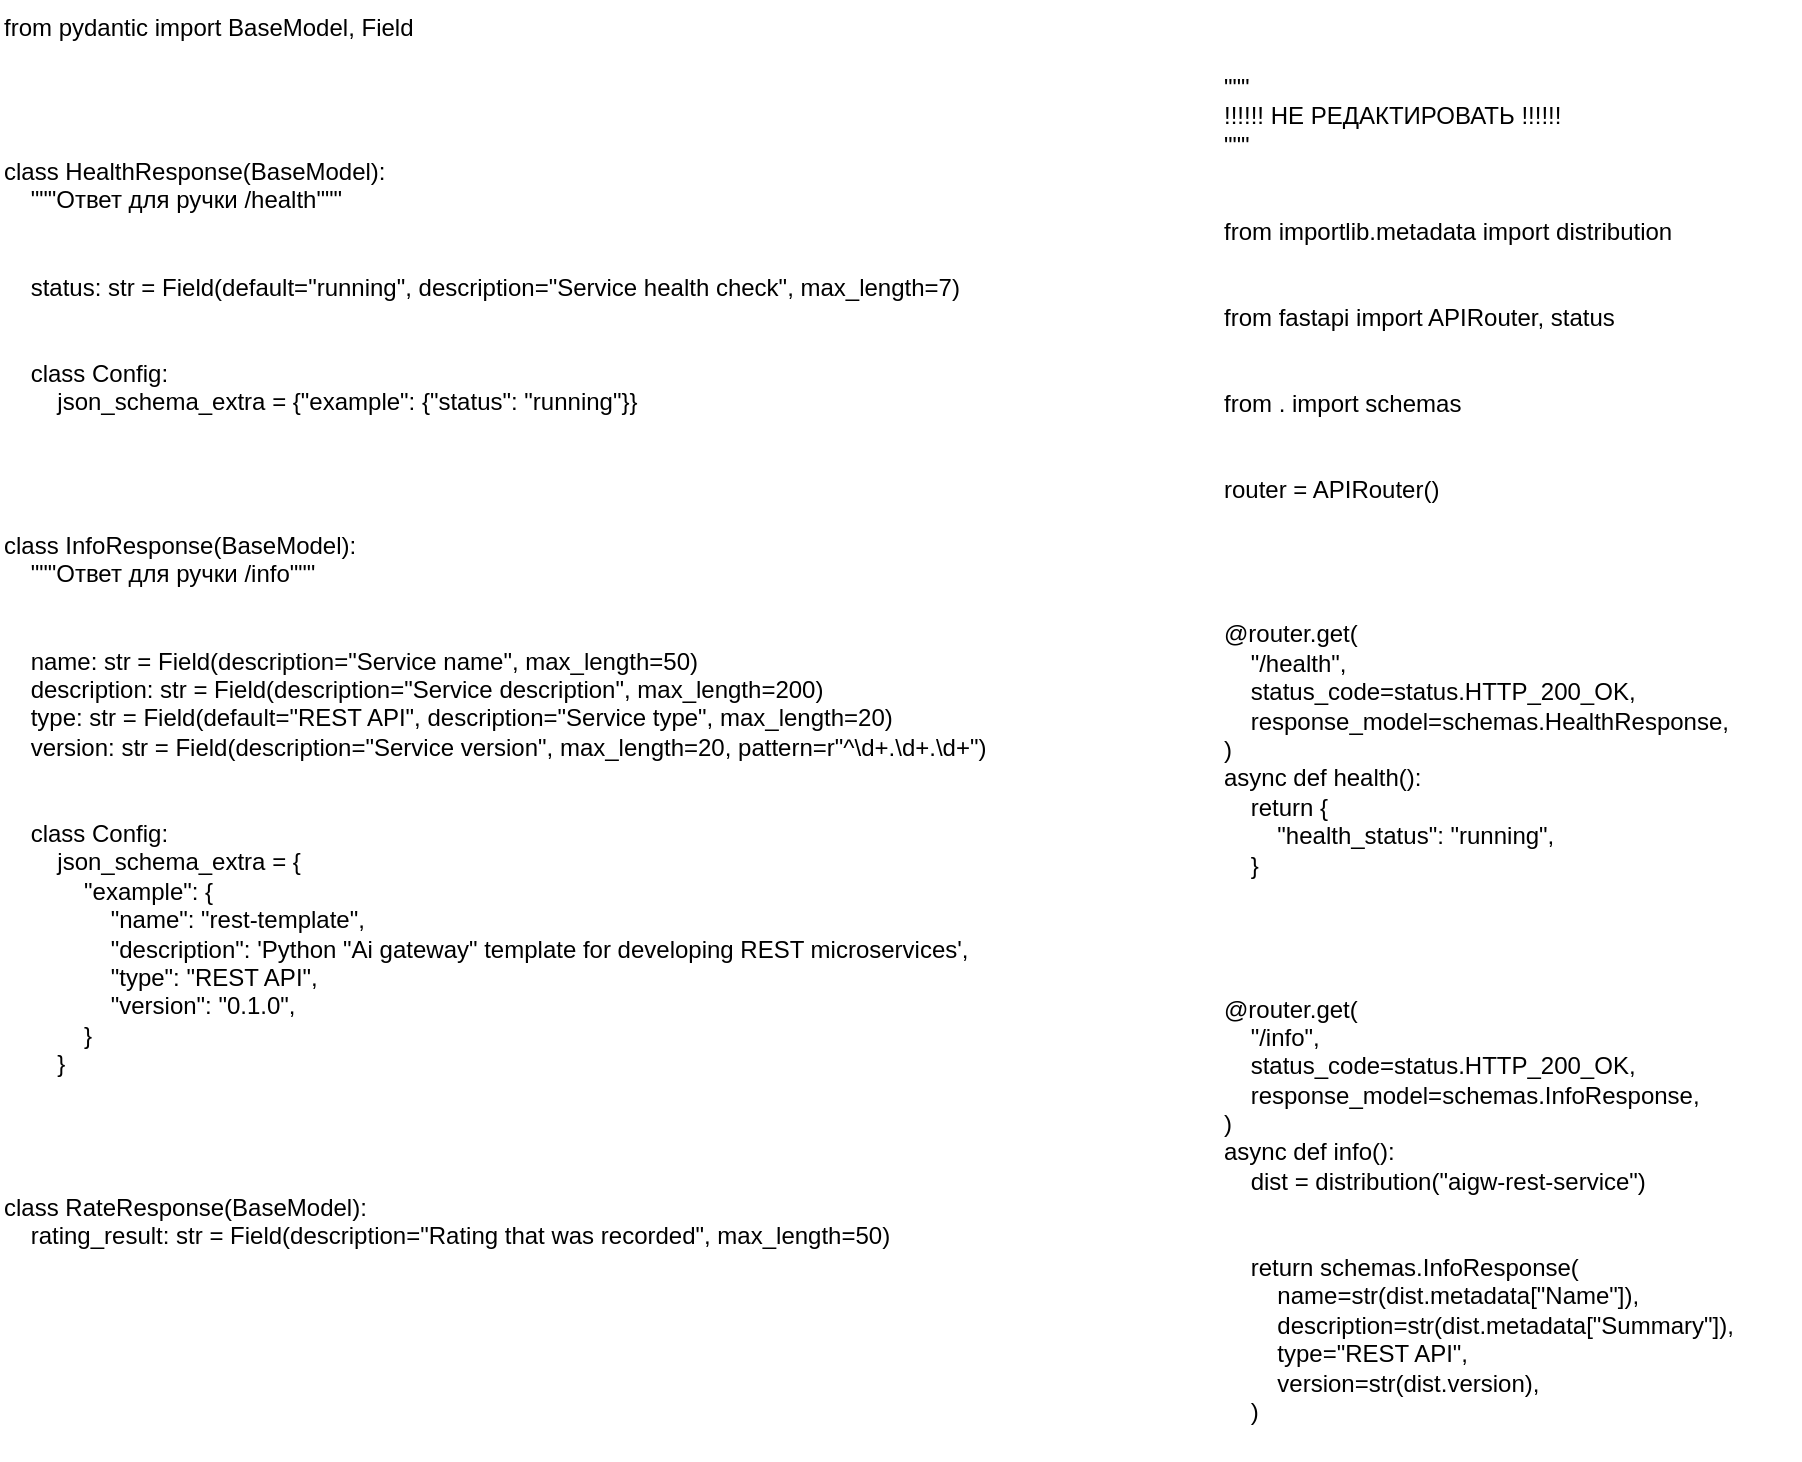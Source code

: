 <mxfile version="27.2.0">
  <diagram name="Страница — 1" id="WULPb32uHRo-QUS4CWuH">
    <mxGraphModel dx="1372" dy="743" grid="1" gridSize="10" guides="1" tooltips="1" connect="1" arrows="1" fold="1" page="1" pageScale="1" pageWidth="3300" pageHeight="4681" math="0" shadow="0">
      <root>
        <mxCell id="0" />
        <mxCell id="1" parent="0" />
        <mxCell id="SYt-TXJ_Hw24SwqiqHZK-9" value="from pydantic import BaseModel, Field&#xa;&#xa;&#xa;&#xa;&#xa;class HealthResponse(BaseModel):&#xa;    &quot;&quot;&quot;Ответ для ручки /health&quot;&quot;&quot;&#xa;&#xa;&#xa;    status: str = Field(default=&quot;running&quot;, description=&quot;Service health check&quot;, max_length=7)&#xa;&#xa;&#xa;    class Config:&#xa;        json_schema_extra = {&quot;example&quot;: {&quot;status&quot;: &quot;running&quot;}}&#xa;&#xa;&#xa;&#xa;&#xa;class InfoResponse(BaseModel):&#xa;    &quot;&quot;&quot;Ответ для ручки /info&quot;&quot;&quot;&#xa;&#xa;&#xa;    name: str = Field(description=&quot;Service name&quot;, max_length=50)&#xa;    description: str = Field(description=&quot;Service description&quot;, max_length=200)&#xa;    type: str = Field(default=&quot;REST API&quot;, description=&quot;Service type&quot;, max_length=20)&#xa;    version: str = Field(description=&quot;Service version&quot;, max_length=20, pattern=r&quot;^\d+.\d+.\d+&quot;)&#xa;&#xa;&#xa;    class Config:&#xa;        json_schema_extra = {&#xa;            &quot;example&quot;: {&#xa;                &quot;name&quot;: &quot;rest-template&quot;,&#xa;                &quot;description&quot;: &#39;Python &quot;Ai gateway&quot; template for developing REST microservices&#39;,&#xa;                &quot;type&quot;: &quot;REST API&quot;,&#xa;                &quot;version&quot;: &quot;0.1.0&quot;,&#xa;            }&#xa;        }&#xa;&#xa;&#xa;&#xa;&#xa;class RateResponse(BaseModel):&#xa;    rating_result: str = Field(description=&quot;Rating that was recorded&quot;, max_length=50)" style="text;whiteSpace=wrap;" vertex="1" parent="1">
          <mxGeometry x="40" y="40" width="520" height="640" as="geometry" />
        </mxCell>
        <UserObject label="&quot;&quot;&quot;&#xa;!!!!!! НЕ РЕДАКТИРОВАТЬ !!!!!!&#xa;&quot;&quot;&quot;&#xa;&#xa;&#xa;from importlib.metadata import distribution&#xa;&#xa;&#xa;from fastapi import APIRouter, status&#xa;&#xa;&#xa;from . import schemas&#xa;&#xa;&#xa;router = APIRouter()&#xa;&#xa;&#xa;&#xa;&#xa;@router.get(&#xa;    &quot;/health&quot;,&#xa;    status_code=status.HTTP_200_OK,&#xa;    response_model=schemas.HealthResponse,&#xa;)&#xa;async def health():&#xa;    return {&#xa;        &quot;health_status&quot;: &quot;running&quot;,&#xa;    }&#xa;&#xa;&#xa;&#xa;&#xa;@router.get(&#xa;    &quot;/info&quot;,&#xa;    status_code=status.HTTP_200_OK,&#xa;    response_model=schemas.InfoResponse,&#xa;)&#xa;async def info():&#xa;    dist = distribution(&quot;aigw-rest-service&quot;)&#xa;&#xa;&#xa;    return schemas.InfoResponse(&#xa;        name=str(dist.metadata[&quot;Name&quot;]),&#xa;        description=str(dist.metadata[&quot;Summary&quot;]),&#xa;        type=&quot;REST API&quot;,&#xa;        version=str(dist.version),&#xa;    )" link="&quot;&quot;&quot;&#xa;!!!!!! НЕ РЕДАКТИРОВАТЬ !!!!!!&#xa;&quot;&quot;&quot;&#xa;&#xa;&#xa;from importlib.metadata import distribution&#xa;&#xa;&#xa;from fastapi import APIRouter, status&#xa;&#xa;&#xa;from . import schemas&#xa;&#xa;&#xa;router = APIRouter()&#xa;&#xa;&#xa;&#xa;&#xa;@router.get(&#xa;    &quot;/health&quot;,&#xa;    status_code=status.HTTP_200_OK,&#xa;    response_model=schemas.HealthResponse,&#xa;)&#xa;async def health():&#xa;    return {&#xa;        &quot;health_status&quot;: &quot;running&quot;,&#xa;    }&#xa;&#xa;&#xa;&#xa;&#xa;@router.get(&#xa;    &quot;/info&quot;,&#xa;    status_code=status.HTTP_200_OK,&#xa;    response_model=schemas.InfoResponse,&#xa;)&#xa;async def info():&#xa;    dist = distribution(&quot;aigw-rest-service&quot;)&#xa;&#xa;&#xa;    return schemas.InfoResponse(&#xa;        name=str(dist.metadata[&quot;Name&quot;]),&#xa;        description=str(dist.metadata[&quot;Summary&quot;]),&#xa;        type=&quot;REST API&quot;,&#xa;        version=str(dist.version),&#xa;    )" id="SYt-TXJ_Hw24SwqiqHZK-10">
          <mxCell style="text;whiteSpace=wrap;" vertex="1" parent="1">
            <mxGeometry x="650" y="70" width="290" height="700" as="geometry" />
          </mxCell>
        </UserObject>
      </root>
    </mxGraphModel>
  </diagram>
</mxfile>
